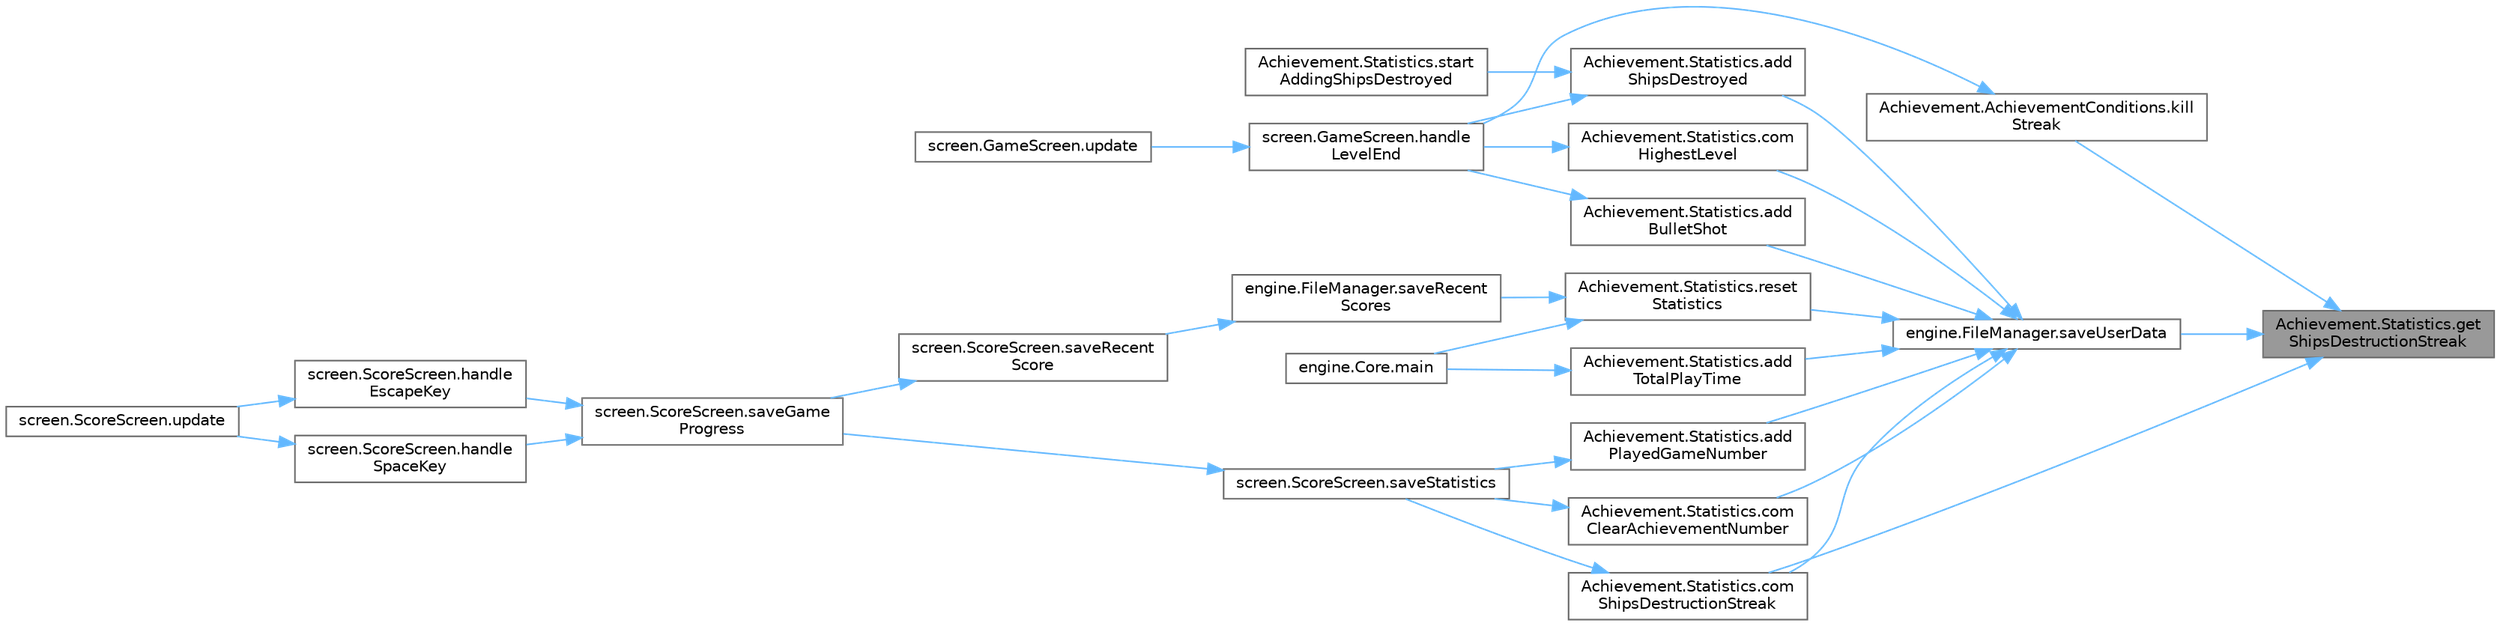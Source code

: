 digraph "Achievement.Statistics.getShipsDestructionStreak"
{
 // LATEX_PDF_SIZE
  bgcolor="transparent";
  edge [fontname=Helvetica,fontsize=10,labelfontname=Helvetica,labelfontsize=10];
  node [fontname=Helvetica,fontsize=10,shape=box,height=0.2,width=0.4];
  rankdir="RL";
  Node1 [id="Node000001",label="Achievement.Statistics.get\lShipsDestructionStreak",height=0.2,width=0.4,color="gray40", fillcolor="grey60", style="filled", fontcolor="black",tooltip=" "];
  Node1 -> Node2 [id="edge1_Node000001_Node000002",dir="back",color="steelblue1",style="solid",tooltip=" "];
  Node2 [id="Node000002",label="Achievement.Statistics.com\lShipsDestructionStreak",height=0.2,width=0.4,color="grey40", fillcolor="white", style="filled",URL="$class_achievement_1_1_statistics.html#a50c7a6face4c8543e72f56144d46ed5d",tooltip="Compare the current game's destruction streak with the high score for shipsDestructionStreak."];
  Node2 -> Node3 [id="edge2_Node000002_Node000003",dir="back",color="steelblue1",style="solid",tooltip=" "];
  Node3 [id="Node000003",label="screen.ScoreScreen.saveStatistics",height=0.2,width=0.4,color="grey40", fillcolor="white", style="filled",URL="$classscreen_1_1_score_screen.html#a87b225983adb40984b69ee15b4dd5f93",tooltip="Saves the Player's Statistics."];
  Node3 -> Node4 [id="edge3_Node000003_Node000004",dir="back",color="steelblue1",style="solid",tooltip=" "];
  Node4 [id="Node000004",label="screen.ScoreScreen.saveGame\lProgress",height=0.2,width=0.4,color="grey40", fillcolor="white", style="filled",URL="$classscreen_1_1_score_screen.html#a41ff54b61e6d1d32adc72c07e2c3b3b6",tooltip=" "];
  Node4 -> Node5 [id="edge4_Node000004_Node000005",dir="back",color="steelblue1",style="solid",tooltip=" "];
  Node5 [id="Node000005",label="screen.ScoreScreen.handle\lEscapeKey",height=0.2,width=0.4,color="grey40", fillcolor="white", style="filled",URL="$classscreen_1_1_score_screen.html#a057479f036d6fbc727ae22c60f924d09",tooltip=" "];
  Node5 -> Node6 [id="edge5_Node000005_Node000006",dir="back",color="steelblue1",style="solid",tooltip=" "];
  Node6 [id="Node000006",label="screen.ScoreScreen.update",height=0.2,width=0.4,color="grey40", fillcolor="white", style="filled",URL="$classscreen_1_1_score_screen.html#a38e621d92395da75408301bb9873dbdf",tooltip="Updates the elements on screen and checks for events."];
  Node4 -> Node7 [id="edge6_Node000004_Node000007",dir="back",color="steelblue1",style="solid",tooltip=" "];
  Node7 [id="Node000007",label="screen.ScoreScreen.handle\lSpaceKey",height=0.2,width=0.4,color="grey40", fillcolor="white", style="filled",URL="$classscreen_1_1_score_screen.html#acbdd3f9cc0796d86422536b798d5c953",tooltip=" "];
  Node7 -> Node6 [id="edge7_Node000007_Node000006",dir="back",color="steelblue1",style="solid",tooltip=" "];
  Node1 -> Node8 [id="edge8_Node000001_Node000008",dir="back",color="steelblue1",style="solid",tooltip=" "];
  Node8 [id="Node000008",label="Achievement.AchievementConditions.kill\lStreak",height=0.2,width=0.4,color="grey40", fillcolor="white", style="filled",URL="$class_achievement_1_1_achievement_conditions.html#ad3dd6057a9bfa438d4750cfa2c643e57",tooltip=" "];
  Node8 -> Node9 [id="edge9_Node000008_Node000009",dir="back",color="steelblue1",style="solid",tooltip=" "];
  Node9 [id="Node000009",label="screen.GameScreen.handle\lLevelEnd",height=0.2,width=0.4,color="grey40", fillcolor="white", style="filled",URL="$classscreen_1_1_game_screen.html#a41e19e7b8b70f17d04c7787b81d5116c",tooltip=" "];
  Node9 -> Node10 [id="edge10_Node000009_Node000010",dir="back",color="steelblue1",style="solid",tooltip=" "];
  Node10 [id="Node000010",label="screen.GameScreen.update",height=0.2,width=0.4,color="grey40", fillcolor="white", style="filled",URL="$classscreen_1_1_game_screen.html#aea54bbc0cb5c6990c159be77532b94e0",tooltip="Updates the elements on screen and checks for events."];
  Node1 -> Node11 [id="edge11_Node000001_Node000011",dir="back",color="steelblue1",style="solid",tooltip=" "];
  Node11 [id="Node000011",label="engine.FileManager.saveUserData",height=0.2,width=0.4,color="grey40", fillcolor="white", style="filled",URL="$classengine_1_1_file_manager.html#a65b46b7536594e0021ee5c7067c09416",tooltip="save userData(Statistics) to disk"];
  Node11 -> Node12 [id="edge12_Node000011_Node000012",dir="back",color="steelblue1",style="solid",tooltip=" "];
  Node12 [id="Node000012",label="Achievement.Statistics.add\lBulletShot",height=0.2,width=0.4,color="grey40", fillcolor="white", style="filled",URL="$class_achievement_1_1_statistics.html#a138bee76b4274699681e478a4737269e",tooltip="Add the number of bullets fired so far to the previous record."];
  Node12 -> Node9 [id="edge13_Node000012_Node000009",dir="back",color="steelblue1",style="solid",tooltip=" "];
  Node11 -> Node13 [id="edge14_Node000011_Node000013",dir="back",color="steelblue1",style="solid",tooltip=" "];
  Node13 [id="Node000013",label="Achievement.Statistics.add\lPlayedGameNumber",height=0.2,width=0.4,color="grey40", fillcolor="white", style="filled",URL="$class_achievement_1_1_statistics.html#a70c9ca387c795d149852dff0e7c298f2",tooltip="Add the number of games played."];
  Node13 -> Node3 [id="edge15_Node000013_Node000003",dir="back",color="steelblue1",style="solid",tooltip=" "];
  Node11 -> Node14 [id="edge16_Node000011_Node000014",dir="back",color="steelblue1",style="solid",tooltip=" "];
  Node14 [id="Node000014",label="Achievement.Statistics.add\lShipsDestroyed",height=0.2,width=0.4,color="grey40", fillcolor="white", style="filled",URL="$class_achievement_1_1_statistics.html#a59564a449d79bf40b07d6bca1feab4f9",tooltip="Add the number of ships destroyed so far to the previous record."];
  Node14 -> Node9 [id="edge17_Node000014_Node000009",dir="back",color="steelblue1",style="solid",tooltip=" "];
  Node14 -> Node15 [id="edge18_Node000014_Node000015",dir="back",color="steelblue1",style="solid",tooltip=" "];
  Node15 [id="Node000015",label="Achievement.Statistics.start\lAddingShipsDestroyed",height=0.2,width=0.4,color="grey40", fillcolor="white", style="filled",URL="$class_achievement_1_1_statistics.html#abf85693bc6a7f785a02fad922acc9bcc",tooltip=" "];
  Node11 -> Node16 [id="edge19_Node000011_Node000016",dir="back",color="steelblue1",style="solid",tooltip=" "];
  Node16 [id="Node000016",label="Achievement.Statistics.add\lTotalPlayTime",height=0.2,width=0.4,color="grey40", fillcolor="white", style="filled",URL="$class_achievement_1_1_statistics.html#a99f38e4d8621a9937c77465ae9e5527e",tooltip="Add the current game's playtime to the previous total playtime."];
  Node16 -> Node17 [id="edge20_Node000016_Node000017",dir="back",color="steelblue1",style="solid",tooltip=" "];
  Node17 [id="Node000017",label="engine.Core.main",height=0.2,width=0.4,color="grey40", fillcolor="white", style="filled",URL="$classengine_1_1_core.html#a57772a5de30ed8af04183baad8f1281e",tooltip="Test implementation."];
  Node11 -> Node18 [id="edge21_Node000011_Node000018",dir="back",color="steelblue1",style="solid",tooltip=" "];
  Node18 [id="Node000018",label="Achievement.Statistics.com\lClearAchievementNumber",height=0.2,width=0.4,color="grey40", fillcolor="white", style="filled",URL="$class_achievement_1_1_statistics.html#a046884caedaf90d798dc5bd6c65f80b7",tooltip="Compare the number of achievements cleared up to now with the number of achievements cleared after th..."];
  Node18 -> Node3 [id="edge22_Node000018_Node000003",dir="back",color="steelblue1",style="solid",tooltip=" "];
  Node11 -> Node19 [id="edge23_Node000011_Node000019",dir="back",color="steelblue1",style="solid",tooltip=" "];
  Node19 [id="Node000019",label="Achievement.Statistics.com\lHighestLevel",height=0.2,width=0.4,color="grey40", fillcolor="white", style="filled",URL="$class_achievement_1_1_statistics.html#ae59e3371feeb5c1e14d4640419c6ee37",tooltip="Compare the previously highest reached level with the currently reached level."];
  Node19 -> Node9 [id="edge24_Node000019_Node000009",dir="back",color="steelblue1",style="solid",tooltip=" "];
  Node11 -> Node2 [id="edge25_Node000011_Node000002",dir="back",color="steelblue1",style="solid",tooltip=" "];
  Node11 -> Node20 [id="edge26_Node000011_Node000020",dir="back",color="steelblue1",style="solid",tooltip=" "];
  Node20 [id="Node000020",label="Achievement.Statistics.reset\lStatistics",height=0.2,width=0.4,color="grey40", fillcolor="white", style="filled",URL="$class_achievement_1_1_statistics.html#a2bc2b1895c2e715fc47423ac9e3c1377",tooltip=" "];
  Node20 -> Node17 [id="edge27_Node000020_Node000017",dir="back",color="steelblue1",style="solid",tooltip=" "];
  Node20 -> Node21 [id="edge28_Node000020_Node000021",dir="back",color="steelblue1",style="solid",tooltip=" "];
  Node21 [id="Node000021",label="engine.FileManager.saveRecent\lScores",height=0.2,width=0.4,color="grey40", fillcolor="white", style="filled",URL="$classengine_1_1_file_manager.html#a7b457940b2fc05ff5f3d141dc001ec5f",tooltip="Saves user recent scores to disk."];
  Node21 -> Node22 [id="edge29_Node000021_Node000022",dir="back",color="steelblue1",style="solid",tooltip=" "];
  Node22 [id="Node000022",label="screen.ScoreScreen.saveRecent\lScore",height=0.2,width=0.4,color="grey40", fillcolor="white", style="filled",URL="$classscreen_1_1_score_screen.html#acf1e5689ded9e3a788f24a32eae2e4d4",tooltip="Saves the score as a recent score."];
  Node22 -> Node4 [id="edge30_Node000022_Node000004",dir="back",color="steelblue1",style="solid",tooltip=" "];
}
